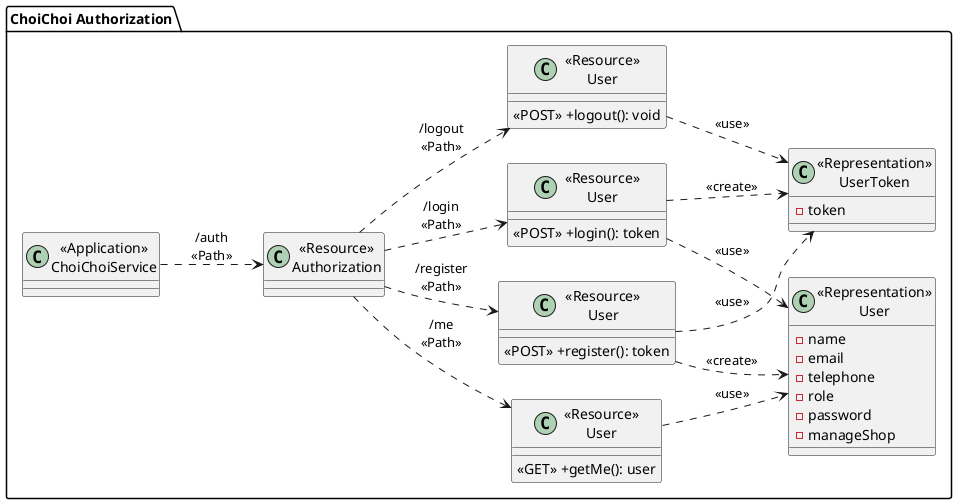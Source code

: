 @startuml
left to right direction
package "ChoiChoi Authorization"{
    class "<<Application>>\nChoiChoiService" as ChoiChoiService{}

    class "<<Resource>>\nAuthorization" as User{
        
    }

    class "<<Resource>>\nUser" as RegisterUser {
        <<POST>> +register(): token
    }

    class "<<Resource>>\nUser" as LoginUser {
        <<POST>> +login(): token
    }

    class "<<Resource>>\nUser" as GetUser {
        <<GET>> +getMe(): user
    }
    class "<<Resource>>\nUser" as LogoutUser {
        <<POST>> +logout(): void
    }

    class "<<Representation>>\nUser" as Representation {
        -name
        -email
        -telephone
        -role
        -password
        -manageShop
    }

    class "<<Representation>>\nUserToken" as Authorization {
        -token
    }

}

ChoiChoiService ..> User:"/auth\n<<Path>>"

User ..> RegisterUser: "/register\n<<Path>>"
User ..> LoginUser: "/login\n<<Path>>"
User ..> GetUser: "/me\n<<Path>>"
User ..> LogoutUser: "/logout\n<<Path>>"




RegisterUser ..> Authorization: "<<use>>"
LoginUser ..> Authorization: "<<create>>"
GetUser ..> Representation: "<<use>>"
LogoutUser ..> Authorization: "<<use>>"
LoginUser ..> Representation: "<<use>>"
RegisterUser ..> Representation: "<<create>>"




@enduml